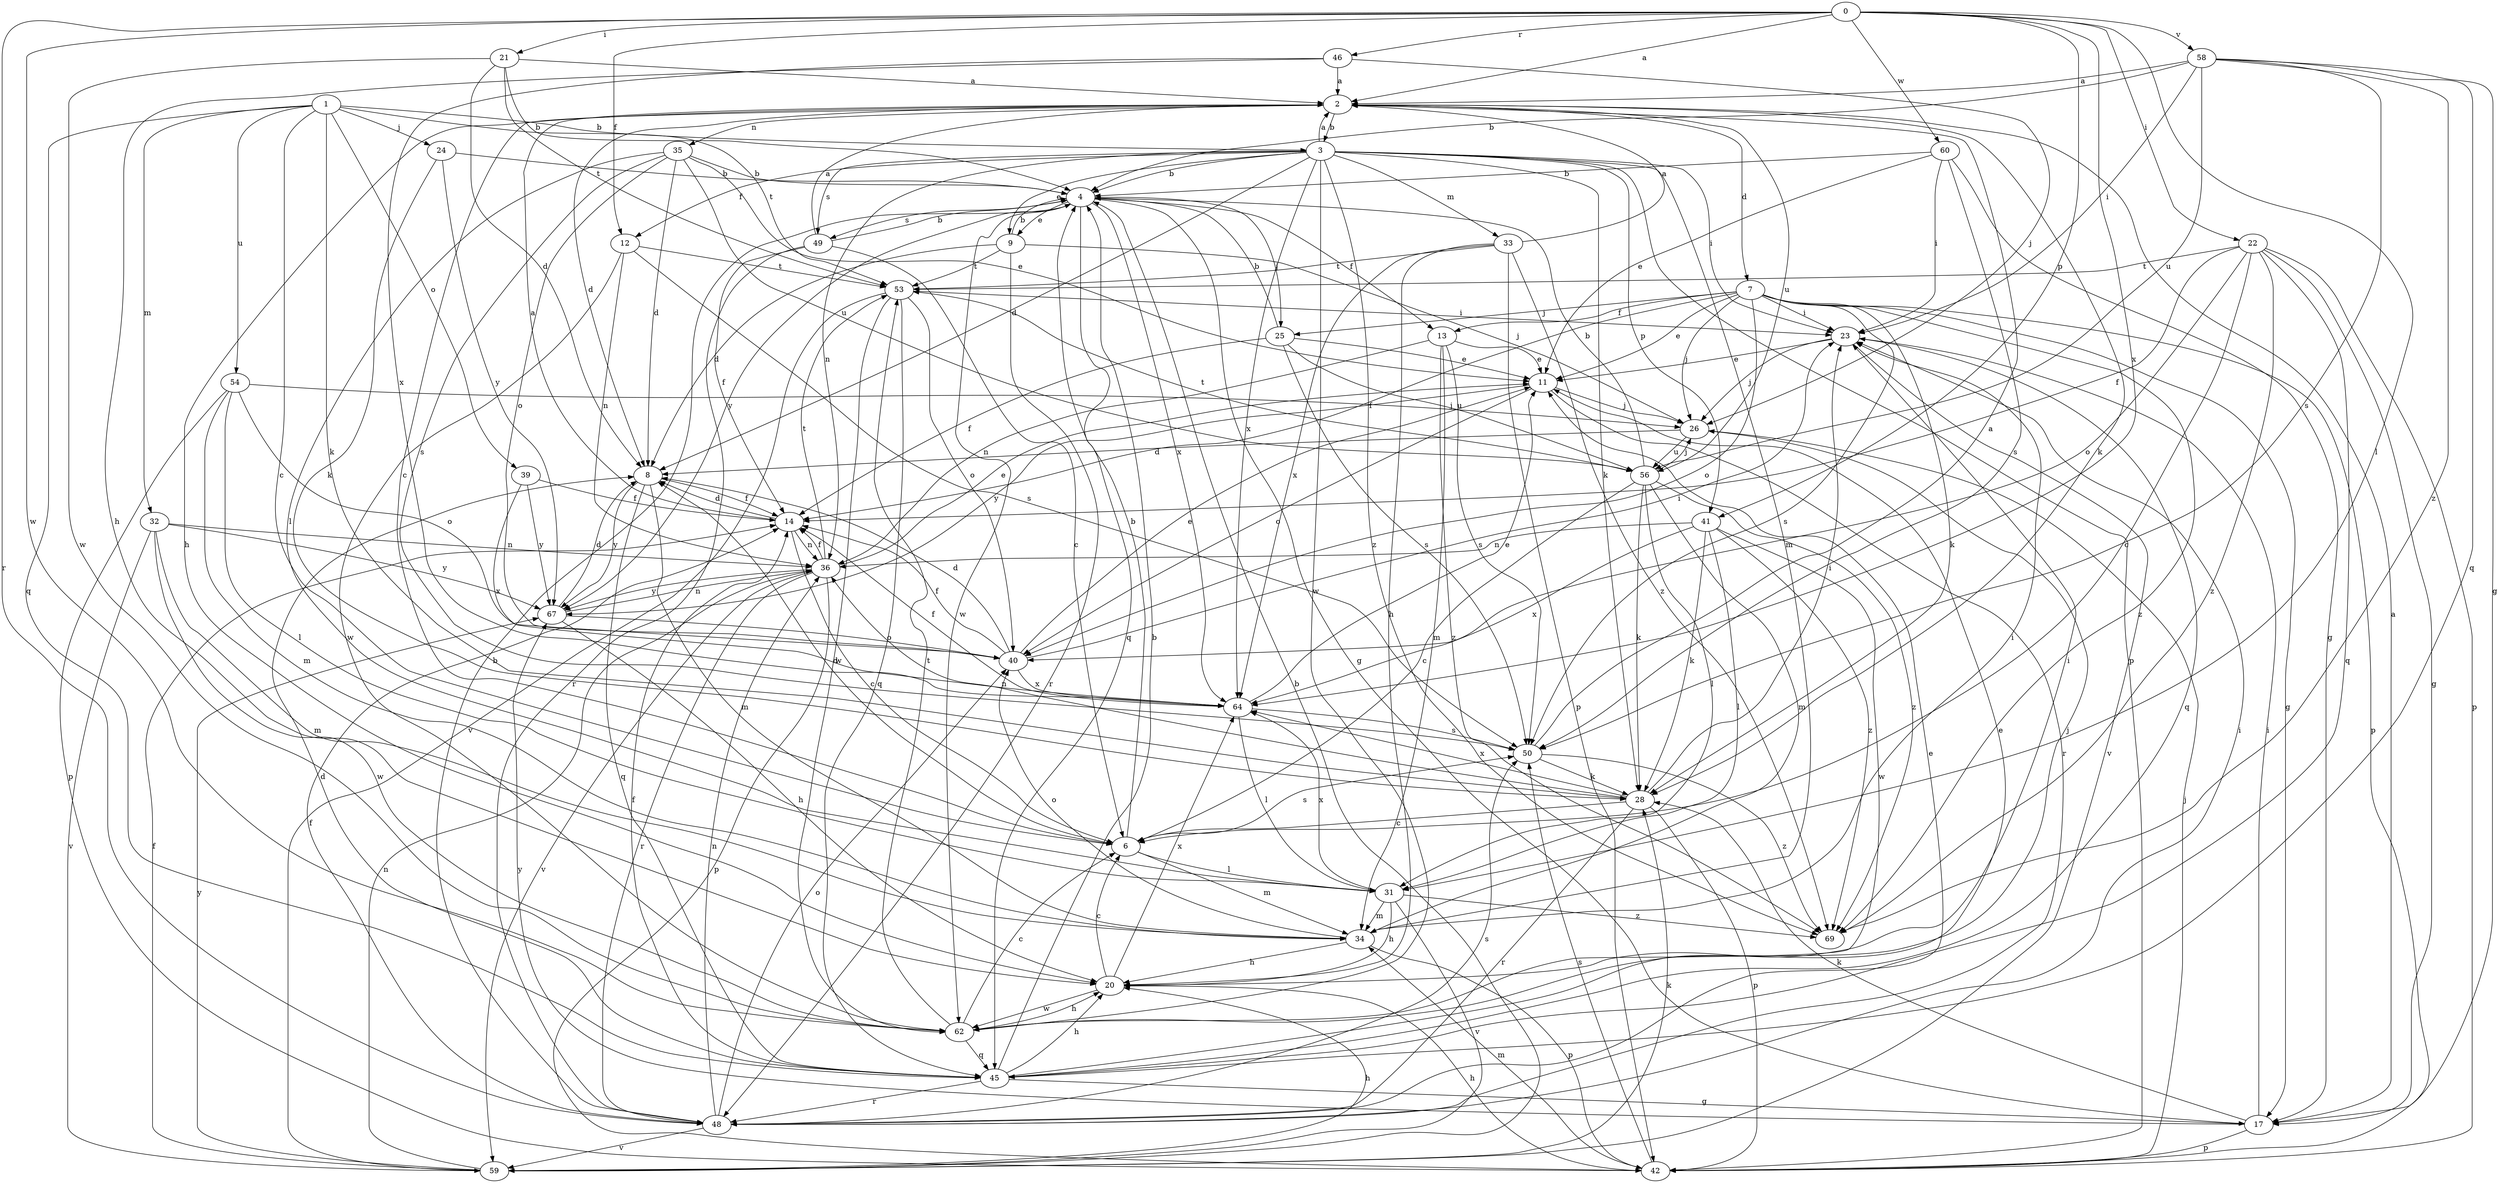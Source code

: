 strict digraph  {
0;
1;
2;
3;
4;
6;
7;
8;
9;
11;
12;
13;
14;
17;
20;
21;
22;
23;
24;
25;
26;
28;
31;
32;
33;
34;
35;
36;
39;
40;
41;
42;
45;
46;
48;
49;
50;
53;
54;
56;
58;
59;
60;
62;
64;
67;
69;
0 -> 2  [label=a];
0 -> 12  [label=f];
0 -> 21  [label=i];
0 -> 22  [label=i];
0 -> 31  [label=l];
0 -> 41  [label=p];
0 -> 46  [label=r];
0 -> 48  [label=r];
0 -> 58  [label=v];
0 -> 60  [label=w];
0 -> 62  [label=w];
0 -> 64  [label=x];
1 -> 3  [label=b];
1 -> 6  [label=c];
1 -> 24  [label=j];
1 -> 28  [label=k];
1 -> 32  [label=m];
1 -> 39  [label=o];
1 -> 45  [label=q];
1 -> 53  [label=t];
1 -> 54  [label=u];
2 -> 3  [label=b];
2 -> 6  [label=c];
2 -> 7  [label=d];
2 -> 8  [label=d];
2 -> 20  [label=h];
2 -> 28  [label=k];
2 -> 35  [label=n];
2 -> 56  [label=u];
3 -> 2  [label=a];
3 -> 4  [label=b];
3 -> 8  [label=d];
3 -> 9  [label=e];
3 -> 12  [label=f];
3 -> 23  [label=i];
3 -> 28  [label=k];
3 -> 33  [label=m];
3 -> 34  [label=m];
3 -> 36  [label=n];
3 -> 41  [label=p];
3 -> 42  [label=p];
3 -> 49  [label=s];
3 -> 62  [label=w];
3 -> 64  [label=x];
3 -> 69  [label=z];
4 -> 9  [label=e];
4 -> 13  [label=f];
4 -> 17  [label=g];
4 -> 25  [label=j];
4 -> 45  [label=q];
4 -> 49  [label=s];
4 -> 62  [label=w];
4 -> 64  [label=x];
4 -> 67  [label=y];
6 -> 4  [label=b];
6 -> 8  [label=d];
6 -> 31  [label=l];
6 -> 34  [label=m];
6 -> 50  [label=s];
7 -> 11  [label=e];
7 -> 13  [label=f];
7 -> 14  [label=f];
7 -> 17  [label=g];
7 -> 23  [label=i];
7 -> 25  [label=j];
7 -> 26  [label=j];
7 -> 28  [label=k];
7 -> 40  [label=o];
7 -> 42  [label=p];
7 -> 50  [label=s];
7 -> 69  [label=z];
8 -> 14  [label=f];
8 -> 34  [label=m];
8 -> 45  [label=q];
8 -> 67  [label=y];
9 -> 4  [label=b];
9 -> 8  [label=d];
9 -> 26  [label=j];
9 -> 48  [label=r];
9 -> 53  [label=t];
11 -> 26  [label=j];
11 -> 40  [label=o];
11 -> 48  [label=r];
11 -> 67  [label=y];
12 -> 36  [label=n];
12 -> 50  [label=s];
12 -> 53  [label=t];
12 -> 62  [label=w];
13 -> 11  [label=e];
13 -> 34  [label=m];
13 -> 36  [label=n];
13 -> 50  [label=s];
13 -> 69  [label=z];
14 -> 2  [label=a];
14 -> 6  [label=c];
14 -> 8  [label=d];
14 -> 36  [label=n];
17 -> 2  [label=a];
17 -> 23  [label=i];
17 -> 28  [label=k];
17 -> 42  [label=p];
17 -> 67  [label=y];
20 -> 6  [label=c];
20 -> 23  [label=i];
20 -> 62  [label=w];
20 -> 64  [label=x];
21 -> 2  [label=a];
21 -> 4  [label=b];
21 -> 8  [label=d];
21 -> 53  [label=t];
21 -> 62  [label=w];
22 -> 6  [label=c];
22 -> 14  [label=f];
22 -> 17  [label=g];
22 -> 40  [label=o];
22 -> 42  [label=p];
22 -> 45  [label=q];
22 -> 53  [label=t];
22 -> 69  [label=z];
23 -> 11  [label=e];
23 -> 26  [label=j];
23 -> 45  [label=q];
23 -> 59  [label=v];
24 -> 4  [label=b];
24 -> 28  [label=k];
24 -> 67  [label=y];
25 -> 4  [label=b];
25 -> 11  [label=e];
25 -> 14  [label=f];
25 -> 50  [label=s];
25 -> 56  [label=u];
26 -> 8  [label=d];
26 -> 56  [label=u];
28 -> 6  [label=c];
28 -> 23  [label=i];
28 -> 36  [label=n];
28 -> 42  [label=p];
28 -> 48  [label=r];
28 -> 64  [label=x];
31 -> 20  [label=h];
31 -> 34  [label=m];
31 -> 59  [label=v];
31 -> 64  [label=x];
31 -> 69  [label=z];
32 -> 34  [label=m];
32 -> 36  [label=n];
32 -> 59  [label=v];
32 -> 62  [label=w];
32 -> 67  [label=y];
33 -> 2  [label=a];
33 -> 20  [label=h];
33 -> 42  [label=p];
33 -> 53  [label=t];
33 -> 64  [label=x];
33 -> 69  [label=z];
34 -> 20  [label=h];
34 -> 23  [label=i];
34 -> 40  [label=o];
34 -> 42  [label=p];
35 -> 4  [label=b];
35 -> 8  [label=d];
35 -> 11  [label=e];
35 -> 31  [label=l];
35 -> 40  [label=o];
35 -> 50  [label=s];
35 -> 56  [label=u];
36 -> 11  [label=e];
36 -> 14  [label=f];
36 -> 42  [label=p];
36 -> 48  [label=r];
36 -> 53  [label=t];
36 -> 59  [label=v];
36 -> 67  [label=y];
39 -> 14  [label=f];
39 -> 64  [label=x];
39 -> 67  [label=y];
40 -> 8  [label=d];
40 -> 11  [label=e];
40 -> 14  [label=f];
40 -> 23  [label=i];
40 -> 64  [label=x];
41 -> 28  [label=k];
41 -> 31  [label=l];
41 -> 36  [label=n];
41 -> 62  [label=w];
41 -> 64  [label=x];
41 -> 69  [label=z];
42 -> 20  [label=h];
42 -> 26  [label=j];
42 -> 34  [label=m];
42 -> 50  [label=s];
45 -> 4  [label=b];
45 -> 8  [label=d];
45 -> 11  [label=e];
45 -> 14  [label=f];
45 -> 17  [label=g];
45 -> 20  [label=h];
45 -> 48  [label=r];
46 -> 2  [label=a];
46 -> 20  [label=h];
46 -> 26  [label=j];
46 -> 64  [label=x];
48 -> 4  [label=b];
48 -> 11  [label=e];
48 -> 14  [label=f];
48 -> 23  [label=i];
48 -> 36  [label=n];
48 -> 40  [label=o];
48 -> 50  [label=s];
48 -> 59  [label=v];
49 -> 2  [label=a];
49 -> 4  [label=b];
49 -> 6  [label=c];
49 -> 14  [label=f];
49 -> 48  [label=r];
50 -> 2  [label=a];
50 -> 28  [label=k];
50 -> 69  [label=z];
53 -> 23  [label=i];
53 -> 40  [label=o];
53 -> 45  [label=q];
53 -> 59  [label=v];
53 -> 62  [label=w];
54 -> 26  [label=j];
54 -> 31  [label=l];
54 -> 34  [label=m];
54 -> 40  [label=o];
54 -> 42  [label=p];
56 -> 4  [label=b];
56 -> 6  [label=c];
56 -> 26  [label=j];
56 -> 28  [label=k];
56 -> 31  [label=l];
56 -> 34  [label=m];
56 -> 53  [label=t];
56 -> 69  [label=z];
58 -> 2  [label=a];
58 -> 4  [label=b];
58 -> 17  [label=g];
58 -> 23  [label=i];
58 -> 45  [label=q];
58 -> 50  [label=s];
58 -> 56  [label=u];
58 -> 69  [label=z];
59 -> 4  [label=b];
59 -> 14  [label=f];
59 -> 20  [label=h];
59 -> 28  [label=k];
59 -> 36  [label=n];
59 -> 67  [label=y];
60 -> 4  [label=b];
60 -> 11  [label=e];
60 -> 17  [label=g];
60 -> 23  [label=i];
60 -> 50  [label=s];
62 -> 6  [label=c];
62 -> 20  [label=h];
62 -> 26  [label=j];
62 -> 45  [label=q];
62 -> 53  [label=t];
64 -> 11  [label=e];
64 -> 14  [label=f];
64 -> 31  [label=l];
64 -> 50  [label=s];
67 -> 8  [label=d];
67 -> 20  [label=h];
67 -> 36  [label=n];
67 -> 40  [label=o];
}
